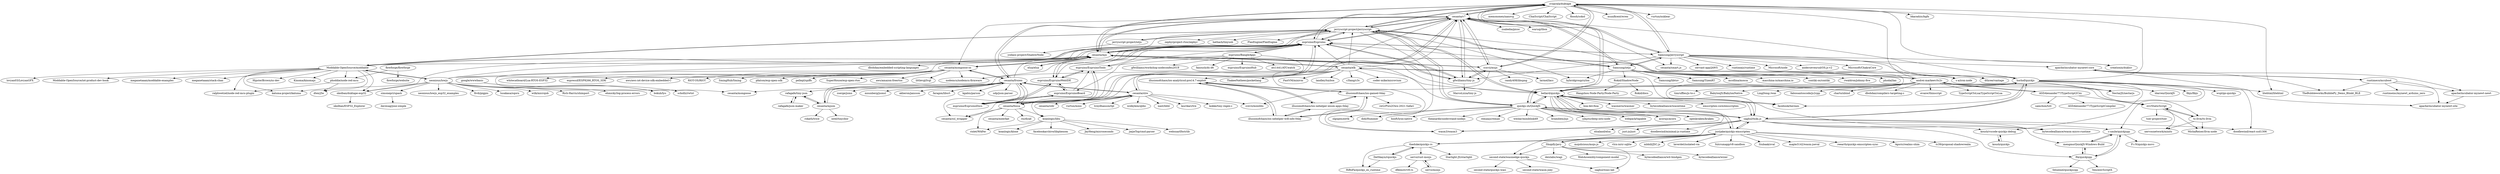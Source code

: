 digraph G {
"svaarala/duktape" -> "cesanta/v7"
"svaarala/duktape" -> "jerryscript-project/jerryscript"
"svaarala/duktape" -> "espruino/Espruino"
"svaarala/duktape" -> "bellard/quickjs"
"svaarala/duktape" -> "cesanta/mjs"
"svaarala/duktape" -> "memononen/nanovg" ["e"=1]
"svaarala/duktape" -> "ChaiScript/ChaiScript" ["e"=1]
"svaarala/duktape" -> "floooh/sokol" ["e"=1]
"svaarala/duktape" -> "Samsung/jerryscript"
"svaarala/duktape" -> "munificent/wren" ["e"=1]
"svaarala/duktape" -> "ccxvii/mujs"
"svaarala/duktape" -> "vurtun/nuklear" ["e"=1]
"svaarala/duktape" -> "litehtml/litehtml" ["e"=1]
"svaarala/duktape" -> "creationix/dukluv"
"svaarala/duktape" -> "bkaradzic/bgfx" ["e"=1]
"Samsung/iotjs" -> "Samsung/jerryscript"
"Samsung/iotjs" -> "jerryscript-project/jerryscript"
"Samsung/iotjs" -> "hybridgroup/cylon" ["e"=1]
"Samsung/iotjs" -> "phodal/lan" ["e"=1]
"Samsung/iotjs" -> "Samsung/libtuv"
"Samsung/iotjs" -> "espruino/Espruino"
"Samsung/iotjs" -> "cesanta/v7"
"Samsung/iotjs" -> "Samsung/TizenRT" ["e"=1]
"Samsung/iotjs" -> "mcollina/mosca" ["e"=1]
"Samsung/iotjs" -> "macchina-io/macchina.io" ["e"=1]
"Samsung/iotjs" -> "Rokid/ShadowNode"
"Samsung/iotjs" -> "contiki-os/contiki" ["e"=1]
"Samsung/iotjs" -> "rwaldron/johnny-five" ["e"=1]
"Samsung/iotjs" -> "s-a/iron-node" ["e"=1]
"Samsung/iotjs" -> "dthree/vantage" ["e"=1]
"simonepri/upash" -> "davesag/jose-simple"
"cesanta/mjs" -> "cesanta/v7"
"cesanta/mjs" -> "cesanta/mongoose-os"
"cesanta/mjs" -> "ccxvii/mujs"
"cesanta/mjs" -> "cesanta/elk"
"cesanta/mjs" -> "svaarala/duktape"
"cesanta/mjs" -> "jerryscript-project/jerryscript"
"cesanta/mjs" -> "espruino/Espruino"
"cesanta/mjs" -> "gfwilliams/tiny-js"
"cesanta/mjs" -> "nkolban/duktape-esp32"
"cesanta/mjs" -> "Moddable-OpenSource/moddable"
"cesanta/mjs" -> "elua/elua" ["e"=1]
"cesanta/mjs" -> "quickjs-zh/QuickJS"
"cesanta/mjs" -> "bellard/quickjs"
"cesanta/mjs" -> "dbohdan/embedded-scripting-languages" ["e"=1]
"cesanta/mjs" -> "horhof/quickjs"
"DelSkayn/rquickjs" -> "theduke/quickjs-rs"
"DelSkayn/rquickjs" -> "HiRoFa/quickjs_es_runtime"
"ovr/StaticScript" -> "ts-llvm/ts-llvm"
"ovr/StaticScript" -> "MichaReiser/llvm-node"
"ovr/StaticScript" -> "nervosnetwork/minits"
"ovr/StaticScript" -> "tser-project/tser"
"quickjs-zh/QuickJS" -> "bellard/quickjs"
"quickjs-zh/QuickJS" -> "horhof/quickjs"
"quickjs-zh/QuickJS" -> "saghul/txiki.js"
"quickjs-zh/QuickJS" -> "weolar/miniblink49" ["e"=1]
"quickjs-zh/QuickJS" -> "openkraken/kraken" ["e"=1]
"quickjs-zh/QuickJS" -> "jerryscript-project/jerryscript"
"quickjs-zh/QuickJS" -> "bramblex/jsjs" ["e"=1]
"quickjs-zh/QuickJS" -> "yjhjstz/deep-into-node" ["e"=1]
"quickjs-zh/QuickJS" -> "webpack/tapable" ["e"=1]
"quickjs-zh/QuickJS" -> "acornjs/acorn" ["e"=1]
"quickjs-zh/QuickJS" -> "zlgopen/awtk" ["e"=1]
"quickjs-zh/QuickJS" -> "didi/Hummer" ["e"=1]
"quickjs-zh/QuickJS" -> "hxxft/lynx-native" ["e"=1]
"quickjs-zh/QuickJS" -> "theanarkh/understand-nodejs" ["e"=1]
"quickjs-zh/QuickJS" -> "remaxjs/remax" ["e"=1]
"horhof/quickjs" -> "quickjs-zh/QuickJS"
"horhof/quickjs" -> "saghul/txiki.js"
"horhof/quickjs" -> "bellard/quickjs"
"horhof/quickjs" -> "doodlewind/react-ssd1306"
"horhof/quickjs" -> "ldarren/QuickJS" ["e"=1]
"horhof/quickjs" -> "cesanta/mjs"
"horhof/quickjs" -> "fibjs/fibjs" ["e"=1]
"horhof/quickjs" -> "koush/vscode-quickjs-debug"
"horhof/quickjs" -> "svaarala/duktape"
"horhof/quickjs" -> "c-smile/quickjspp"
"horhof/quickjs" -> "facebook/hermes" ["e"=1]
"horhof/quickjs" -> "cesanta/v7"
"horhof/quickjs" -> "litehtml/litehtml" ["e"=1]
"horhof/quickjs" -> "wspl/go-quickjs"
"horhof/quickjs" -> "NectarJS/nectarjs" ["e"=1]
"jerryscript-project/jerryscript" -> "svaarala/duktape"
"jerryscript-project/jerryscript" -> "espruino/Espruino"
"jerryscript-project/jerryscript" -> "jerryscript-project/iotjs"
"jerryscript-project/jerryscript" -> "Samsung/iotjs"
"jerryscript-project/jerryscript" -> "cesanta/mjs"
"jerryscript-project/jerryscript" -> "bellard/quickjs"
"jerryscript-project/jerryscript" -> "hathach/tinyusb" ["e"=1]
"jerryscript-project/jerryscript" -> "quickjs-zh/QuickJS"
"jerryscript-project/jerryscript" -> "cesanta/v7"
"jerryscript-project/jerryscript" -> "facebook/hermes" ["e"=1]
"jerryscript-project/jerryscript" -> "hybridgroup/cylon" ["e"=1]
"jerryscript-project/jerryscript" -> "wasm3/wasm3" ["e"=1]
"jerryscript-project/jerryscript" -> "Moddable-OpenSource/moddable"
"jerryscript-project/jerryscript" -> "FlaxEngine/FlaxEngine" ["e"=1]
"jerryscript-project/jerryscript" -> "zephyrproject-rtos/zephyr" ["e"=1]
"Samsung/jerryscript" -> "Samsung/iotjs"
"Samsung/jerryscript" -> "cesanta/v7"
"Samsung/jerryscript" -> "svaarala/duktape"
"Samsung/jerryscript" -> "dthree/vantage" ["e"=1]
"Samsung/jerryscript" -> "espruino/Espruino"
"Samsung/jerryscript" -> "cesanta/smart.js" ["e"=1]
"Samsung/jerryscript" -> "gfwilliams/tiny-js"
"Samsung/jerryscript" -> "apache/incubator-mynewt-core"
"Samsung/jerryscript" -> "s-a/iron-node" ["e"=1]
"Samsung/jerryscript" -> "Microsoft/node" ["e"=1]
"Samsung/jerryscript" -> "andersevenrud/OS.js-v2" ["e"=1]
"Samsung/jerryscript" -> "Microsoft/ChakraCore" ["e"=1]
"Samsung/jerryscript" -> "servant-app/JAWS" ["e"=1]
"Samsung/jerryscript" -> "creationix/dukluv"
"Samsung/jerryscript" -> "runtimejs/runtime" ["e"=1]
"cesanta/mongoose-os" -> "cesanta/mjs"
"cesanta/mongoose-os" -> "pellepl/spiffs" ["e"=1]
"cesanta/mongoose-os" -> "SuperHouse/esp-open-rtos" ["e"=1]
"cesanta/mongoose-os" -> "aws/amazon-freertos" ["e"=1]
"cesanta/mongoose-os" -> "cesanta/mongoose" ["e"=1]
"cesanta/mongoose-os" -> "nodemcu/nodemcu-firmware" ["e"=1]
"cesanta/mongoose-os" -> "littlevgl/lvgl" ["e"=1]
"cesanta/mongoose-os" -> "whitecatboard/Lua-RTOS-ESP32" ["e"=1]
"cesanta/mongoose-os" -> "espressif/ESP8266_RTOS_SDK" ["e"=1]
"cesanta/mongoose-os" -> "aws/aws-iot-device-sdk-embedded-C" ["e"=1]
"cesanta/mongoose-os" -> "espruino/Espruino"
"cesanta/mongoose-os" -> "RIOT-OS/RIOT" ["e"=1]
"cesanta/mongoose-os" -> "SmingHub/Sming" ["e"=1]
"cesanta/mongoose-os" -> "pfalcon/esp-open-sdk" ["e"=1]
"cesanta/mongoose-os" -> "cesanta/frozen"
"espruino/Espruino" -> "espruino/EspruinoWebIDE"
"espruino/Espruino" -> "espruino/EspruinoDocs"
"espruino/Espruino" -> "espruino/EspruinoBoard"
"espruino/Espruino" -> "cesanta/v7"
"espruino/Espruino" -> "jerryscript-project/jerryscript"
"espruino/Espruino" -> "svaarala/duktape"
"espruino/Espruino" -> "gfwilliams/tiny-js"
"espruino/Espruino" -> "espruino/BangleApps"
"espruino/Espruino" -> "cesanta/mjs"
"espruino/Espruino" -> "espruino/EspruinoTools"
"espruino/Espruino" -> "cesanta/mongoose-os"
"espruino/Espruino" -> "nodemcu/nodemcu-firmware" ["e"=1]
"espruino/Espruino" -> "Moddable-OpenSource/moddable"
"espruino/Espruino" -> "elua/elua" ["e"=1]
"espruino/Espruino" -> "Samsung/jerryscript"
"saghul/txiki.js" -> "bellard/quickjs"
"saghul/txiki.js" -> "quickjs-zh/QuickJS"
"saghul/txiki.js" -> "justjake/quickjs-emscripten"
"saghul/txiki.js" -> "horhof/quickjs"
"saghul/txiki.js" -> "wasm3/wasm3" ["e"=1]
"saghul/txiki.js" -> "doodlewind/react-ssd1306"
"saghul/txiki.js" -> "theduke/quickjs-rs"
"saghul/txiki.js" -> "c-smile/quickjspp"
"saghul/txiki.js" -> "mengmo/QuickJS-Windows-Build"
"saghul/txiki.js" -> "doodlewind/minimal-js-runtime"
"saghul/txiki.js" -> "ftk/quickjspp"
"saghul/txiki.js" -> "koush/vscode-quickjs-debug"
"saghul/txiki.js" -> "bytecodealliance/wasm-micro-runtime" ["e"=1]
"saghul/txiki.js" -> "elsaland/elsa" ["e"=1]
"saghul/txiki.js" -> "just-js/just" ["e"=1]
"bellard/quickjs" -> "quickjs-zh/QuickJS"
"bellard/quickjs" -> "saghul/txiki.js"
"bellard/quickjs" -> "wasm3/wasm3" ["e"=1]
"bellard/quickjs" -> "svaarala/duktape"
"bellard/quickjs" -> "horhof/quickjs"
"bellard/quickjs" -> "jerryscript-project/jerryscript"
"bellard/quickjs" -> "boa-dev/boa" ["e"=1]
"bellard/quickjs" -> "wasmerio/wasmer" ["e"=1]
"bellard/quickjs" -> "acornjs/acorn" ["e"=1]
"bellard/quickjs" -> "openkraken/kraken" ["e"=1]
"bellard/quickjs" -> "facebook/hermes" ["e"=1]
"bellard/quickjs" -> "justjake/quickjs-emscripten"
"bellard/quickjs" -> "bytecodealliance/wasm-micro-runtime" ["e"=1]
"bellard/quickjs" -> "bytecodealliance/wasmtime" ["e"=1]
"bellard/quickjs" -> "emscripten-core/emscripten" ["e"=1]
"jerryscript-project/iotjs" -> "jerryscript-project/jerryscript"
"jerryscript-project/iotjs" -> "yodaos-project/ShadowNode" ["e"=1]
"ccxvii/mujs" -> "cesanta/v7"
"ccxvii/mujs" -> "cesanta/mjs"
"ccxvii/mujs" -> "ccxvii/minilibs" ["e"=1]
"ccxvii/mujs" -> "svaarala/duktape"
"ccxvii/mujs" -> "gfwilliams/tiny-js"
"ccxvii/mujs" -> "larmel/lacc" ["e"=1]
"ccxvii/mujs" -> "randy408/libspng" ["e"=1]
"cesanta/frozen" -> "cesanta/slre"
"cesanta/frozen" -> "cesanta/fossa"
"cesanta/frozen" -> "cesanta/v7"
"cesanta/frozen" -> "cesanta/mjson"
"cesanta/frozen" -> "kgabis/parson" ["e"=1]
"cesanta/frozen" -> "udp/json-parser" ["e"=1]
"cesanta/frozen" -> "zserge/jsmn" ["e"=1]
"cesanta/frozen" -> "cesanta/mongoose-os"
"cesanta/frozen" -> "mnunberg/jsonsl" ["e"=1]
"cesanta/frozen" -> "akheron/jansson" ["e"=1]
"cesanta/frozen" -> "cesanta/ssl_wrapper"
"cesanta/frozen" -> "cesanta/mjs"
"cesanta/frozen" -> "cesanta/mongoose" ["e"=1]
"cesanta/frozen" -> "rafagafe/tiny-json"
"cesanta/frozen" -> "faragon/libsrt" ["e"=1]
"cesanta/v7" -> "cesanta/mjs"
"cesanta/v7" -> "gfwilliams/tiny-js"
"cesanta/v7" -> "svaarala/duktape"
"cesanta/v7" -> "ccxvii/mujs"
"cesanta/v7" -> "cesanta/smart.js" ["e"=1]
"cesanta/v7" -> "espruino/Espruino"
"cesanta/v7" -> "cesanta/slre"
"cesanta/v7" -> "Samsung/jerryscript"
"cesanta/v7" -> "cesanta/frozen"
"cesanta/v7" -> "jerryscript-project/jerryscript"
"cesanta/v7" -> "cesanta/mongoose-os"
"cesanta/v7" -> "cesanta/fossa"
"cesanta/v7" -> "zsaleeba/picoc" ["e"=1]
"cesanta/v7" -> "Samsung/iotjs"
"cesanta/v7" -> "waruqi/tbox" ["e"=1]
"espruino/EspruinoTools" -> "espruino/EspruinoDocs"
"espruino/EspruinoTools" -> "espruino/EspruinoWebIDE"
"gfwilliams/tiny-js" -> "cesanta/v7"
"gfwilliams/tiny-js" -> "espruino/Espruino"
"gfwilliams/tiny-js" -> "cesanta/mjs"
"gfwilliams/tiny-js" -> "MarcoLizza/tiny-js"
"gfwilliams/tiny-js" -> "ccxvii/mujs"
"ASDAlexander77/TypeScript2Cxx" -> "andrei-markeev/ts2c"
"ASDAlexander77/TypeScript2Cxx" -> "ovr/StaticScript"
"ASDAlexander77/TypeScript2Cxx" -> "ASDAlexander77/TypeScriptCompiler"
"ASDAlexander77/TypeScript2Cxx" -> "samchon/tstl" ["e"=1]
"andrei-markeev/ts2c" -> "ASDAlexander77/TypeScript2Cxx"
"andrei-markeev/ts2c" -> "NectarJS/nectarjs" ["e"=1]
"andrei-markeev/ts2c" -> "ovr/StaticScript"
"andrei-markeev/ts2c" -> "dbohdan/compilers-targeting-c" ["e"=1]
"andrei-markeev/ts2c" -> "ts-llvm/ts-llvm"
"andrei-markeev/ts2c" -> "LingDong-/wax" ["e"=1]
"andrei-markeev/ts2c" -> "fabiosantoscode/js2cpp"
"andrei-markeev/ts2c" -> "charto/nbind" ["e"=1]
"andrei-markeev/ts2c" -> "evanw/thinscript" ["e"=1]
"andrei-markeev/ts2c" -> "cesanta/elk"
"andrei-markeev/ts2c" -> "TypeScriptToLua/TypeScriptToLua" ["e"=1]
"andrei-markeev/ts2c" -> "timruffles/js-to-c"
"andrei-markeev/ts2c" -> "bellard/quickjs"
"andrei-markeev/ts2c" -> "svaarala/duktape"
"andrei-markeev/ts2c" -> "BabylonJS/BabylonNative" ["e"=1]
"illusionofchaos/ios-gamed-0day" -> "illusionofchaos/ios-nehelper-enum-apps-0day"
"illusionofchaos/ios-gamed-0day" -> "illusionofchaos/ios-nehelper-wifi-info-0day"
"illusionofchaos/ios-gamed-0day" -> "illusionofchaos/ios-analyticsd-pre14.7-exploit"
"illusionofchaos/ios-gamed-0day" -> "ret2/Pwn2Own-2021-Safari" ["e"=1]
"servo/rust-mozjs" -> "servo/mozjs"
"servo/rust-mozjs" -> "dflemstr/v8-rs"
"justjake/quickjs-emscripten" -> "maple3142/wasm-jseval"
"justjake/quickjs-emscripten" -> "reearth/quickjs-emscripten-sync"
"justjake/quickjs-emscripten" -> "second-state/wasmedge-quickjs"
"justjake/quickjs-emscripten" -> "saghul/txiki.js"
"justjake/quickjs-emscripten" -> "Agoric/realms-shim" ["e"=1]
"justjake/quickjs-emscripten" -> "Shopify/javy"
"justjake/quickjs-emscripten" -> "tc39/proposal-shadowrealm" ["e"=1]
"justjake/quickjs-emscripten" -> "mojolicious/mojo.js" ["e"=1]
"justjake/quickjs-emscripten" -> "bellard/quickjs"
"justjake/quickjs-emscripten" -> "theduke/quickjs-rs"
"justjake/quickjs-emscripten" -> "vlcn-io/cr-sqlite" ["e"=1]
"justjake/quickjs-emscripten" -> "mbbill/JSC.js"
"justjake/quickjs-emscripten" -> "laverdet/isolated-vm" ["e"=1]
"justjake/quickjs-emscripten" -> "fulcrumapp/v8-sandbox" ["e"=1]
"justjake/quickjs-emscripten" -> "Siubaak/sval" ["e"=1]
"illusionofchaos/ios-analyticsd-pre14.7-exploit" -> "illusionofchaos/ios-nehelper-enum-apps-0day"
"illusionofchaos/ios-analyticsd-pre14.7-exploit" -> "illusionofchaos/ios-nehelper-wifi-info-0day"
"illusionofchaos/ios-analyticsd-pre14.7-exploit" -> "illusionofchaos/ios-gamed-0day"
"theduke/quickjs-rs" -> "DelSkayn/rquickjs"
"theduke/quickjs-rs" -> "HiRoFa/quickjs_es_runtime"
"theduke/quickjs-rs" -> "Starlight-JS/starlight" ["e"=1]
"theduke/quickjs-rs" -> "servo/rust-mozjs"
"cesanta/mjson" -> "rafagafe/tiny-json"
"cesanta/mjson" -> "rokath/trice" ["e"=1]
"cesanta/mjson" -> "cesanta/frozen"
"cesanta/mjson" -> "intel/tinycbor" ["e"=1]
"Shopify/javy" -> "second-state/wasmedge-quickjs"
"Shopify/javy" -> "justjake/quickjs-emscripten"
"Shopify/javy" -> "bytecodealliance/wit-bindgen" ["e"=1]
"Shopify/javy" -> "bytecodealliance/wizer" ["e"=1]
"Shopify/javy" -> "deislabs/wagi" ["e"=1]
"Shopify/javy" -> "WebAssembly/component-model" ["e"=1]
"Shopify/javy" -> "saghul/wasi-lab"
"cesanta/elk" -> "cesanta/mjs"
"cesanta/elk" -> "cesanta/mjson"
"cesanta/elk" -> "illusionofchaos/ios-analyticsd-pre14.7-exploit"
"cesanta/elk" -> "coder-mike/microvium"
"cesanta/elk" -> "bellard/quickjs"
"cesanta/elk" -> "ThakeeNathees/pocketlang" ["e"=1]
"cesanta/elk" -> "jerryscript-project/jerryscript"
"cesanta/elk" -> "saghul/txiki.js"
"cesanta/elk" -> "FastVM/minivm" ["e"=1]
"cesanta/elk" -> "landley/toybox" ["e"=1]
"cesanta/elk" -> "andrei-markeev/ts2c"
"cesanta/elk" -> "espruino/Espruino"
"cesanta/elk" -> "cesanta/v7"
"cesanta/elk" -> "wasm3/wasm3" ["e"=1]
"cesanta/elk" -> "c3lang/c3c" ["e"=1]
"runtimeco/mcuboot" -> "apache/incubator-mynewt-core"
"runtimeco/mcuboot" -> "TheBubbleworks/BubblePy_Demo_Blinkt_BLE"
"runtimeco/mcuboot" -> "apache/incubator-mynewt-site"
"runtimeco/mcuboot" -> "apache/incubator-mynewt-newt"
"runtimeco/mcuboot" -> "runtimeinc/mynewt_arduino_zero"
"Moddable-OpenSource/moddable" -> "Moddable-OpenSource/iot-product-dev-book"
"Moddable-OpenSource/moddable" -> "phoddie/node-red-mcu"
"Moddable-OpenSource/moddable" -> "meganetaaan/moddable-examples"
"Moddable-OpenSource/moddable" -> "dtex/j5e"
"Moddable-OpenSource/moddable" -> "espruino/Espruino"
"Moddable-OpenSource/moddable" -> "kaluma-project/kaluma"
"Moddable-OpenSource/moddable" -> "cesanta/mjs"
"Moddable-OpenSource/moddable" -> "nkolban/duktape-esp32"
"Moddable-OpenSource/moddable" -> "meganetaaan/stack-chan" ["e"=1]
"Moddable-OpenSource/moddable" -> "HipsterBrown/xs-dev"
"Moddable-OpenSource/moddable" -> "Kinoma/kinomajs"
"Moddable-OpenSource/moddable" -> "jerryscript-project/jerryscript"
"Moddable-OpenSource/moddable" -> "lovyan03/LovyanGFX" ["e"=1]
"Moddable-OpenSource/moddable" -> "ralphwetzel/node-red-mcu-plugin"
"Moddable-OpenSource/moddable" -> "neonious/lowjs"
"cesanta/slre" -> "cesanta/frozen"
"cesanta/slre" -> "cesanta/fossa"
"cesanta/slre" -> "cesanta/v7"
"cesanta/slre" -> "laurikari/tre" ["e"=1]
"cesanta/slre" -> "ccxvii/minilibs" ["e"=1]
"cesanta/slre" -> "kokke/tiny-regex-c" ["e"=1]
"cesanta/slre" -> "koanlogic/libu"
"cesanta/slre" -> "cesanta/sldr"
"cesanta/slre" -> "vurtun/mmx" ["e"=1]
"cesanta/slre" -> "troydhanson/tpl" ["e"=1]
"cesanta/slre" -> "wolkykim/qlibc" ["e"=1]
"cesanta/slre" -> "cesanta/ssl_wrapper"
"cesanta/slre" -> "xant/libhl" ["e"=1]
"illusionofchaos/ios-nehelper-enum-apps-0day" -> "illusionofchaos/ios-nehelper-wifi-info-0day"
"illusionofchaos/ios-nehelper-enum-apps-0day" -> "illusionofchaos/ios-gamed-0day"
"illusionofchaos/ios-nehelper-enum-apps-0day" -> "illusionofchaos/ios-analyticsd-pre14.7-exploit"
"illusionofchaos/ios-nehelper-wifi-info-0day" -> "illusionofchaos/ios-nehelper-enum-apps-0day"
"illusionofchaos/ios-nehelper-wifi-info-0day" -> "illusionofchaos/ios-gamed-0day"
"illusionofchaos/ios-nehelper-wifi-info-0day" -> "illusionofchaos/ios-analyticsd-pre14.7-exploit"
"mengmo/QuickJS-Windows-Build" -> "c-smile/quickjspp"
"mengmo/QuickJS-Windows-Build" -> "ftk/quickjspp"
"neonious/lowjs" -> "neonious/lowjs_esp32_examples"
"neonious/lowjs" -> "fivdi/pigpio" ["e"=1]
"neonious/lowjs" -> "espruino/Espruino"
"neonious/lowjs" -> "bokub/lyo"
"neonious/lowjs" -> "nkolban/duktape-esp32"
"neonious/lowjs" -> "lusakasa/sqorn" ["e"=1]
"neonious/lowjs" -> "Moddable-OpenSource/moddable"
"neonious/lowjs" -> "wilk/microjob" ["e"=1]
"neonious/lowjs" -> "kaluma-project/kaluma"
"neonious/lowjs" -> "Rich-Harris/shimport" ["e"=1]
"neonious/lowjs" -> "jerryscript-project/jerryscript"
"neonious/lowjs" -> "ehmicky/log-process-errors" ["e"=1]
"neonious/lowjs" -> "cesanta/mjs"
"neonious/lowjs" -> "simonepri/upash"
"koanlogic/libu" -> "koanlogic/klone" ["e"=1]
"koanlogic/libu" -> "facebookarchive/libphenom"
"koanlogic/libu" -> "riolet/WAFer" ["e"=1]
"koanlogic/libu" -> "JayHeng/microseconds" ["e"=1]
"koanlogic/libu" -> "jiejieTop/cmd-parser" ["e"=1]
"koanlogic/libu" -> "websnarf/bstrlib" ["e"=1]
"espruino/BangleApps" -> "espruino/EspruinoDocs"
"espruino/BangleApps" -> "espruino/Espruino"
"espruino/BangleApps" -> "espruino/EspruinoWebIDE"
"espruino/BangleApps" -> "espruino/EspruinoTools"
"espruino/BangleApps" -> "gfwilliams/workshop-nodeconfeu2019"
"espruino/BangleApps" -> "fanoush/ds-d6" ["e"=1]
"espruino/BangleApps" -> "espruino/EspruinoHub" ["e"=1]
"espruino/BangleApps" -> "atc1441/ATCwatch" ["e"=1]
"cesanta/fossa" -> "cesanta/slre"
"cesanta/fossa" -> "cesanta/frozen"
"cesanta/fossa" -> "cesanta/meerkat"
"cesanta/fossa" -> "cesanta/ssl_wrapper"
"cesanta/fossa" -> "rxi/dyad" ["e"=1]
"cesanta/fossa" -> "koanlogic/libu"
"cesanta/fossa" -> "riolet/WAFer" ["e"=1]
"google/wwwbasic" -> "bokub/lyo"
"google/wwwbasic" -> "schollz/rwtxt" ["e"=1]
"rafagafe/json-maker" -> "rafagafe/tiny-json"
"rafagafe/tiny-json" -> "rafagafe/json-maker"
"rafagafe/tiny-json" -> "cesanta/mjson"
"servo/mozjs" -> "servo/rust-mozjs"
"second-state/wasmedge-quickjs" -> "second-state/quickjs-wasi"
"second-state/wasmedge-quickjs" -> "second-state/wasm-joey"
"second-state/wasmedge-quickjs" -> "saghul/wasi-lab"
"ftk/quickjspp" -> "c-smile/quickjspp"
"ftk/quickjspp" -> "mengmo/QuickJS-Windows-Build"
"ftk/quickjspp" -> "Tencent/ScriptX" ["e"=1]
"ftk/quickjspp" -> "tbluemel/quickjscpp"
"Rokid/ShadowNode" -> "Rokid/docs"
"Rokid/ShadowNode" -> "Hangzhou-Node-Party/Node-Party"
"espruino/EspruinoDocs" -> "espruino/EspruinoBoard"
"espruino/EspruinoDocs" -> "espruino/EspruinoWebIDE"
"espruino/EspruinoDocs" -> "espruino/EspruinoTools"
"espruino/EspruinoDocs" -> "espruino/Espruino"
"espruino/EspruinoWebIDE" -> "espruino/EspruinoBoard"
"espruino/EspruinoWebIDE" -> "espruino/EspruinoDocs"
"espruino/EspruinoWebIDE" -> "espruino/EspruinoTools"
"espruino/EspruinoWebIDE" -> "espruino/Espruino"
"nkolban/duktape-esp32" -> "nkolban/ESP32_Explorer" ["e"=1]
"flowforge/flowforge" -> "phoddie/node-red-mcu"
"flowforge/flowforge" -> "flowforge/website"
"espruino/EspruinoBoard" -> "espruino/EspruinoWebIDE"
"espruino/EspruinoBoard" -> "espruino/EspruinoDocs"
"espruino/EspruinoBoard" -> "espruino/EspruinoTools"
"koush/quickjs" -> "koush/vscode-quickjs-debug"
"koush/vscode-quickjs-debug" -> "koush/quickjs"
"ts-llvm/ts-llvm" -> "ovr/StaticScript"
"ts-llvm/ts-llvm" -> "MichaReiser/llvm-node"
"ts-llvm/ts-llvm" -> "nervosnetwork/minits"
"c-smile/quickjspp" -> "mengmo/QuickJS-Windows-Build"
"c-smile/quickjspp" -> "ftk/quickjspp"
"c-smile/quickjspp" -> "P-i-N/quickjs-msvc"
"apache/incubator-mynewt-core" -> "apache/incubator-mynewt-newt"
"apache/incubator-mynewt-core" -> "runtimeco/mcuboot"
"apache/incubator-mynewt-core" -> "apache/incubator-mynewt-site"
"apache/incubator-mynewt-core" -> "TheBubbleworks/BubblePy_Demo_Blinkt_BLE"
"phoddie/node-red-mcu" -> "ralphwetzel/node-red-mcu-plugin"
"phoddie/node-red-mcu" -> "dtex/j5e"
"apache/incubator-mynewt-newt" -> "apache/incubator-mynewt-site"
"svaarala/duktape" ["l"="-32.294,40.84"]
"cesanta/v7" ["l"="-32.308,40.815"]
"jerryscript-project/jerryscript" ["l"="-32.235,40.825"]
"espruino/Espruino" ["l"="-32.276,40.779"]
"bellard/quickjs" ["l"="-32.276,40.899"]
"cesanta/mjs" ["l"="-32.272,40.821"]
"memononen/nanovg" ["l"="-12.554,25.987"]
"ChaiScript/ChaiScript" ["l"="-11.728,21.911"]
"floooh/sokol" ["l"="-12.404,25.94"]
"Samsung/jerryscript" ["l"="-32.314,40.771"]
"munificent/wren" ["l"="-11.828,23.737"]
"ccxvii/mujs" ["l"="-32.328,40.827"]
"vurtun/nuklear" ["l"="-12.694,25.958"]
"litehtml/litehtml" ["l"="-12.591,25.813"]
"creationix/dukluv" ["l"="-32.355,40.774"]
"bkaradzic/bgfx" ["l"="-12.61,26.055"]
"Samsung/iotjs" ["l"="-32.241,40.782"]
"hybridgroup/cylon" ["l"="25.468,-34.266"]
"phodal/lan" ["l"="-33.556,39.694"]
"Samsung/libtuv" ["l"="-32.181,40.8"]
"Samsung/TizenRT" ["l"="23.439,-28.001"]
"mcollina/mosca" ["l"="-33.875,39.693"]
"macchina-io/macchina.io" ["l"="-33.579,39.753"]
"Rokid/ShadowNode" ["l"="-32.161,40.709"]
"contiki-os/contiki" ["l"="-31.382,41.576"]
"rwaldron/johnny-five" ["l"="25.35,-34.343"]
"s-a/iron-node" ["l"="27.904,-18.798"]
"dthree/vantage" ["l"="27.968,-18.836"]
"simonepri/upash" ["l"="-32.093,40.775"]
"davesag/jose-simple" ["l"="-32.059,40.78"]
"cesanta/mongoose-os" ["l"="-32.34,40.796"]
"cesanta/elk" ["l"="-32.307,40.865"]
"gfwilliams/tiny-js" ["l"="-32.306,40.796"]
"nkolban/duktape-esp32" ["l"="-32.204,40.791"]
"Moddable-OpenSource/moddable" ["l"="-32.213,40.763"]
"elua/elua" ["l"="-31.468,41.596"]
"quickjs-zh/QuickJS" ["l"="-32.219,40.874"]
"dbohdan/embedded-scripting-languages" ["l"="-11.915,23.699"]
"horhof/quickjs" ["l"="-32.24,40.89"]
"DelSkayn/rquickjs" ["l"="-32.18,41.03"]
"theduke/quickjs-rs" ["l"="-32.195,41.008"]
"HiRoFa/quickjs_es_runtime" ["l"="-32.165,41.019"]
"ovr/StaticScript" ["l"="-32.446,40.952"]
"ts-llvm/ts-llvm" ["l"="-32.445,40.931"]
"MichaReiser/llvm-node" ["l"="-32.48,40.934"]
"nervosnetwork/minits" ["l"="-32.473,40.952"]
"tser-project/tser" ["l"="-32.49,40.98"]
"saghul/txiki.js" ["l"="-32.235,40.931"]
"weolar/miniblink49" ["l"="-13.628,22.455"]
"openkraken/kraken" ["l"="-33.942,22.394"]
"bramblex/jsjs" ["l"="32.961,37.294"]
"yjhjstz/deep-into-node" ["l"="11.437,-6.774"]
"webpack/tapable" ["l"="23.093,-33.865"]
"acornjs/acorn" ["l"="23.033,-33.968"]
"zlgopen/awtk" ["l"="-31.525,41.503"]
"didi/Hummer" ["l"="-33.982,22.395"]
"hxxft/lynx-native" ["l"="-50.903,0.425"]
"theanarkh/understand-nodejs" ["l"="11.647,-6.614"]
"remaxjs/remax" ["l"="14.078,-8.318"]
"doodlewind/react-ssd1306" ["l"="-32.205,40.917"]
"ldarren/QuickJS" ["l"="-24.763,23.128"]
"fibjs/fibjs" ["l"="11.286,-6.694"]
"koush/vscode-quickjs-debug" ["l"="-32.184,40.921"]
"c-smile/quickjspp" ["l"="-32.196,40.942"]
"facebook/hermes" ["l"="24.588,-29.632"]
"wspl/go-quickjs" ["l"="-32.18,40.896"]
"NectarJS/nectarjs" ["l"="26.224,-26"]
"jerryscript-project/iotjs" ["l"="-32.177,40.831"]
"hathach/tinyusb" ["l"="-31.501,41.637"]
"wasm3/wasm3" ["l"="-9.5,4.764"]
"FlaxEngine/FlaxEngine" ["l"="-14.362,26.161"]
"zephyrproject-rtos/zephyr" ["l"="-31.426,41.59"]
"cesanta/smart.js" ["l"="-35.459,40.067"]
"apache/incubator-mynewt-core" ["l"="-32.372,40.7"]
"Microsoft/node" ["l"="25.665,18.446"]
"andersevenrud/OS.js-v2" ["l"="13.917,-34.124"]
"Microsoft/ChakraCore" ["l"="25.594,18.463"]
"servant-app/JAWS" ["l"="28.046,-18.91"]
"runtimejs/runtime" ["l"="11.696,-32.159"]
"pellepl/spiffs" ["l"="-31.549,41.62"]
"SuperHouse/esp-open-rtos" ["l"="-35.447,39.951"]
"aws/amazon-freertos" ["l"="-31.429,41.618"]
"cesanta/mongoose" ["l"="-11.894,22.265"]
"nodemcu/nodemcu-firmware" ["l"="-35.499,39.908"]
"littlevgl/lvgl" ["l"="-31.494,41.568"]
"whitecatboard/Lua-RTOS-ESP32" ["l"="-31.504,41.512"]
"espressif/ESP8266_RTOS_SDK" ["l"="-35.559,39.863"]
"aws/aws-iot-device-sdk-embedded-C" ["l"="-31.224,41.743"]
"RIOT-OS/RIOT" ["l"="-31.393,41.622"]
"SmingHub/Sming" ["l"="-35.424,39.971"]
"pfalcon/esp-open-sdk" ["l"="-35.474,39.946"]
"cesanta/frozen" ["l"="-32.372,40.818"]
"espruino/EspruinoWebIDE" ["l"="-32.264,40.74"]
"espruino/EspruinoDocs" ["l"="-32.284,40.742"]
"espruino/EspruinoBoard" ["l"="-32.283,40.725"]
"espruino/BangleApps" ["l"="-32.303,40.732"]
"espruino/EspruinoTools" ["l"="-32.267,40.727"]
"justjake/quickjs-emscripten" ["l"="-32.261,40.977"]
"mengmo/QuickJS-Windows-Build" ["l"="-32.207,40.958"]
"doodlewind/minimal-js-runtime" ["l"="-32.237,40.958"]
"ftk/quickjspp" ["l"="-32.185,40.963"]
"bytecodealliance/wasm-micro-runtime" ["l"="-9.473,4.762"]
"elsaland/elsa" ["l"="26.034,-25.61"]
"just-js/just" ["l"="-11.556,22.262"]
"boa-dev/boa" ["l"="-9.176,4.79"]
"wasmerio/wasmer" ["l"="-9.348,4.742"]
"bytecodealliance/wasmtime" ["l"="-9.247,4.734"]
"emscripten-core/emscripten" ["l"="-9.583,4.68"]
"yodaos-project/ShadowNode" ["l"="9.962,-7.075"]
"ccxvii/minilibs" ["l"="-12.085,25.674"]
"larmel/lacc" ["l"="-13.924,17.632"]
"randy408/libspng" ["l"="-12.238,25.945"]
"cesanta/slre" ["l"="-32.387,40.84"]
"cesanta/fossa" ["l"="-32.411,40.836"]
"cesanta/mjson" ["l"="-32.401,40.816"]
"kgabis/parson" ["l"="-11.763,22.507"]
"udp/json-parser" ["l"="-11.694,22.523"]
"zserge/jsmn" ["l"="-11.818,22.483"]
"mnunberg/jsonsl" ["l"="-11.684,22.596"]
"akheron/jansson" ["l"="-11.756,22.452"]
"cesanta/ssl_wrapper" ["l"="-32.423,40.823"]
"rafagafe/tiny-json" ["l"="-32.433,40.798"]
"faragon/libsrt" ["l"="-12.156,25.731"]
"zsaleeba/picoc" ["l"="-13.833,17.65"]
"waruqi/tbox" ["l"="-11.616,22.414"]
"MarcoLizza/tiny-js" ["l"="-32.343,40.755"]
"ASDAlexander77/TypeScript2Cxx" ["l"="-32.402,40.953"]
"andrei-markeev/ts2c" ["l"="-32.367,40.912"]
"ASDAlexander77/TypeScriptCompiler" ["l"="-32.422,40.993"]
"samchon/tstl" ["l"="28.963,-27.379"]
"dbohdan/compilers-targeting-c" ["l"="-11.945,23.651"]
"LingDong-/wax" ["l"="-8.223,13.621"]
"fabiosantoscode/js2cpp" ["l"="-32.405,40.914"]
"charto/nbind" ["l"="23.694,-28.73"]
"evanw/thinscript" ["l"="-8.787,5.833"]
"TypeScriptToLua/TypeScriptToLua" ["l"="-13.867,23.163"]
"timruffles/js-to-c" ["l"="-32.367,40.939"]
"BabylonJS/BabylonNative" ["l"="30.442,-23.47"]
"illusionofchaos/ios-gamed-0day" ["l"="-32.093,40.89"]
"illusionofchaos/ios-nehelper-enum-apps-0day" ["l"="-32.112,40.88"]
"illusionofchaos/ios-nehelper-wifi-info-0day" ["l"="-32.114,40.896"]
"illusionofchaos/ios-analyticsd-pre14.7-exploit" ["l"="-32.141,40.884"]
"ret2/Pwn2Own-2021-Safari" ["l"="-19.682,-32.607"]
"servo/rust-mozjs" ["l"="-32.152,41.059"]
"servo/mozjs" ["l"="-32.15,41.08"]
"dflemstr/v8-rs" ["l"="-32.118,41.073"]
"maple3142/wasm-jseval" ["l"="-32.237,41.001"]
"reearth/quickjs-emscripten-sync" ["l"="-32.287,40.987"]
"second-state/wasmedge-quickjs" ["l"="-32.283,41.037"]
"Agoric/realms-shim" ["l"="25.28,-31.433"]
"Shopify/javy" ["l"="-32.264,41.019"]
"tc39/proposal-shadowrealm" ["l"="25.266,-31.463"]
"mojolicious/mojo.js" ["l"="34.809,-28.239"]
"vlcn-io/cr-sqlite" ["l"="34.801,-27.95"]
"mbbill/JSC.js" ["l"="-32.31,41.006"]
"laverdet/isolated-vm" ["l"="-34.815,41.007"]
"fulcrumapp/v8-sandbox" ["l"="-34.837,40.984"]
"Siubaak/sval" ["l"="-34.658,41.059"]
"Starlight-JS/starlight" ["l"="-9.217,4.626"]
"rokath/trice" ["l"="-31.638,41.764"]
"intel/tinycbor" ["l"="-34.647,43.586"]
"bytecodealliance/wit-bindgen" ["l"="-8.605,6.157"]
"bytecodealliance/wizer" ["l"="-8.567,6.116"]
"deislabs/wagi" ["l"="-8.571,6.168"]
"WebAssembly/component-model" ["l"="-8.623,6.165"]
"saghul/wasi-lab" ["l"="-32.26,41.049"]
"coder-mike/microvium" ["l"="-32.39,40.796"]
"ThakeeNathees/pocketlang" ["l"="-11.906,23.666"]
"FastVM/minivm" ["l"="-11.873,23.561"]
"landley/toybox" ["l"="-10.467,-18.423"]
"c3lang/c3c" ["l"="-11.909,23.603"]
"runtimeco/mcuboot" ["l"="-32.395,40.678"]
"TheBubbleworks/BubblePy_Demo_Blinkt_BLE" ["l"="-32.395,40.693"]
"apache/incubator-mynewt-site" ["l"="-32.379,40.684"]
"apache/incubator-mynewt-newt" ["l"="-32.374,40.673"]
"runtimeinc/mynewt_arduino_zero" ["l"="-32.409,40.664"]
"Moddable-OpenSource/iot-product-dev-book" ["l"="-32.179,40.742"]
"phoddie/node-red-mcu" ["l"="-32.195,40.714"]
"meganetaaan/moddable-examples" ["l"="-32.215,40.74"]
"dtex/j5e" ["l"="-32.207,40.727"]
"kaluma-project/kaluma" ["l"="-32.149,40.75"]
"meganetaaan/stack-chan" ["l"="-37.635,40.731"]
"HipsterBrown/xs-dev" ["l"="-32.195,40.748"]
"Kinoma/kinomajs" ["l"="-32.219,40.697"]
"lovyan03/LovyanGFX" ["l"="-35.483,39.683"]
"ralphwetzel/node-red-mcu-plugin" ["l"="-32.195,40.734"]
"neonious/lowjs" ["l"="-32.172,40.776"]
"laurikari/tre" ["l"="-10.832,-6.093"]
"kokke/tiny-regex-c" ["l"="-12.162,25.772"]
"koanlogic/libu" ["l"="-32.461,40.848"]
"cesanta/sldr" ["l"="-32.414,40.861"]
"vurtun/mmx" ["l"="-12.243,25.969"]
"troydhanson/tpl" ["l"="-12.022,25.546"]
"wolkykim/qlibc" ["l"="-11.781,22.409"]
"xant/libhl" ["l"="-11.845,22.497"]
"neonious/lowjs_esp32_examples" ["l"="-32.137,40.776"]
"fivdi/pigpio" ["l"="10.429,-28.182"]
"bokub/lyo" ["l"="-32.071,40.737"]
"lusakasa/sqorn" ["l"="25.62,-26.019"]
"wilk/microjob" ["l"="25.654,-26.055"]
"Rich-Harris/shimport" ["l"="25.592,-25.965"]
"ehmicky/log-process-errors" ["l"="27.303,-18.989"]
"koanlogic/klone" ["l"="-11.53,22.691"]
"facebookarchive/libphenom" ["l"="-32.505,40.846"]
"riolet/WAFer" ["l"="-13.627,17.826"]
"JayHeng/microseconds" ["l"="-31.715,41.521"]
"jiejieTop/cmd-parser" ["l"="-31.659,41.52"]
"websnarf/bstrlib" ["l"="-12.146,25.658"]
"gfwilliams/workshop-nodeconfeu2019" ["l"="-32.316,40.708"]
"fanoush/ds-d6" ["l"="-37.754,4.412"]
"espruino/EspruinoHub" ["l"="-27.837,-20.976"]
"atc1441/ATCwatch" ["l"="-37.769,4.394"]
"cesanta/meerkat" ["l"="-32.45,40.828"]
"rxi/dyad" ["l"="-13.711,17.777"]
"google/wwwbasic" ["l"="-32.01,40.714"]
"schollz/rwtxt" ["l"="-32.977,-22.433"]
"rafagafe/json-maker" ["l"="-32.458,40.786"]
"second-state/quickjs-wasi" ["l"="-32.284,41.06"]
"second-state/wasm-joey" ["l"="-32.304,41.06"]
"Tencent/ScriptX" ["l"="-44.953,9.504"]
"tbluemel/quickjscpp" ["l"="-32.162,40.975"]
"Rokid/docs" ["l"="-32.149,40.681"]
"Hangzhou-Node-Party/Node-Party" ["l"="-32.122,40.684"]
"nkolban/ESP32_Explorer" ["l"="-35.502,39.683"]
"flowforge/flowforge" ["l"="-32.187,40.67"]
"flowforge/website" ["l"="-32.183,40.65"]
"koush/quickjs" ["l"="-32.154,40.928"]
"P-i-N/quickjs-msvc" ["l"="-32.162,40.951"]
}